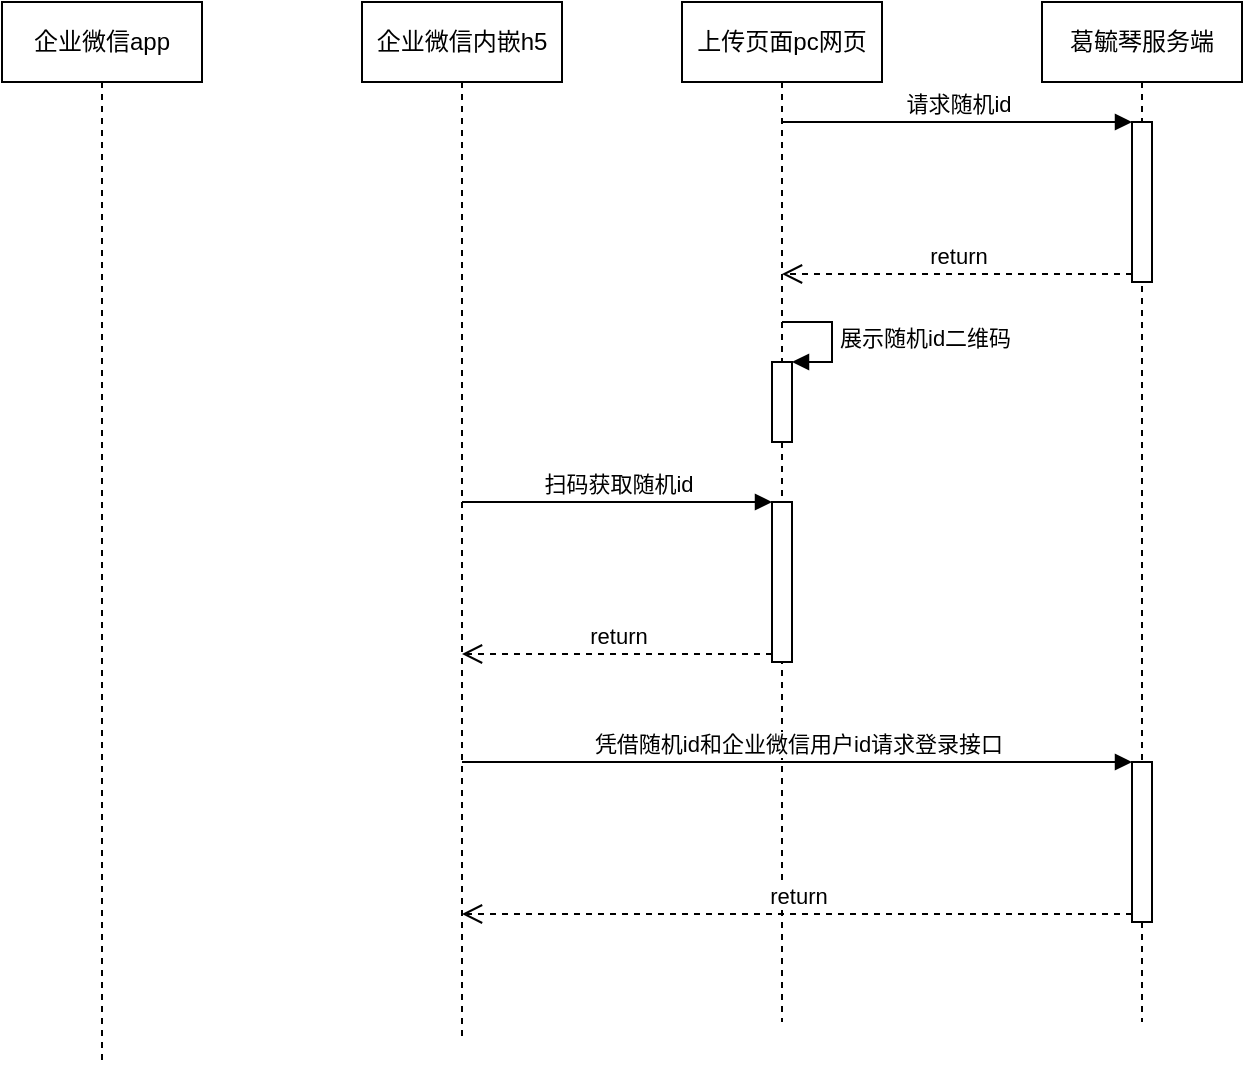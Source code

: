 <mxfile version="14.3.1" type="github"><diagram id="8QngfO2jfq1yXHo2Kiuy" name="Page-1"><mxGraphModel dx="1422" dy="794" grid="1" gridSize="10" guides="1" tooltips="1" connect="1" arrows="1" fold="1" page="1" pageScale="1" pageWidth="827" pageHeight="1169" math="0" shadow="0"><root><mxCell id="0"/><mxCell id="1" parent="0"/><mxCell id="4JyuqKB_yBg2ffU73J77-5" value="&lt;span&gt;企业微信app&lt;/span&gt;" style="shape=umlLifeline;perimeter=lifelinePerimeter;whiteSpace=wrap;html=1;container=1;collapsible=0;recursiveResize=0;outlineConnect=0;" vertex="1" parent="1"><mxGeometry x="150" y="280" width="100" height="530" as="geometry"/></mxCell><mxCell id="4JyuqKB_yBg2ffU73J77-6" value="&lt;span&gt;企业微信内嵌h5&lt;/span&gt;" style="shape=umlLifeline;perimeter=lifelinePerimeter;whiteSpace=wrap;html=1;container=1;collapsible=0;recursiveResize=0;outlineConnect=0;" vertex="1" parent="1"><mxGeometry x="330" y="280" width="100" height="520" as="geometry"/></mxCell><mxCell id="4JyuqKB_yBg2ffU73J77-7" value="&lt;span&gt;上传页面pc网页&lt;/span&gt;" style="shape=umlLifeline;perimeter=lifelinePerimeter;whiteSpace=wrap;html=1;container=1;collapsible=0;recursiveResize=0;outlineConnect=0;" vertex="1" parent="1"><mxGeometry x="490" y="280" width="100" height="510" as="geometry"/></mxCell><mxCell id="4JyuqKB_yBg2ffU73J77-14" value="" style="html=1;points=[];perimeter=orthogonalPerimeter;" vertex="1" parent="4JyuqKB_yBg2ffU73J77-7"><mxGeometry x="45" y="180" width="10" height="40" as="geometry"/></mxCell><mxCell id="4JyuqKB_yBg2ffU73J77-15" value="展示随机id二维码" style="edgeStyle=orthogonalEdgeStyle;html=1;align=left;spacingLeft=2;endArrow=block;rounded=0;entryX=1;entryY=0;" edge="1" target="4JyuqKB_yBg2ffU73J77-14" parent="4JyuqKB_yBg2ffU73J77-7"><mxGeometry relative="1" as="geometry"><mxPoint x="50" y="160" as="sourcePoint"/><Array as="points"><mxPoint x="75" y="160"/></Array></mxGeometry></mxCell><mxCell id="4JyuqKB_yBg2ffU73J77-16" value="" style="html=1;points=[];perimeter=orthogonalPerimeter;" vertex="1" parent="4JyuqKB_yBg2ffU73J77-7"><mxGeometry x="45" y="250" width="10" height="80" as="geometry"/></mxCell><mxCell id="4JyuqKB_yBg2ffU73J77-8" value="&lt;span&gt;葛毓琴服务端&lt;/span&gt;" style="shape=umlLifeline;perimeter=lifelinePerimeter;whiteSpace=wrap;html=1;container=1;collapsible=0;recursiveResize=0;outlineConnect=0;" vertex="1" parent="1"><mxGeometry x="670" y="280" width="100" height="510" as="geometry"/></mxCell><mxCell id="4JyuqKB_yBg2ffU73J77-11" value="" style="html=1;points=[];perimeter=orthogonalPerimeter;" vertex="1" parent="4JyuqKB_yBg2ffU73J77-8"><mxGeometry x="45" y="60" width="10" height="80" as="geometry"/></mxCell><mxCell id="4JyuqKB_yBg2ffU73J77-19" value="" style="html=1;points=[];perimeter=orthogonalPerimeter;" vertex="1" parent="4JyuqKB_yBg2ffU73J77-8"><mxGeometry x="45" y="380" width="10" height="80" as="geometry"/></mxCell><mxCell id="4JyuqKB_yBg2ffU73J77-12" value="请求随机id" style="html=1;verticalAlign=bottom;endArrow=block;entryX=0;entryY=0;" edge="1" target="4JyuqKB_yBg2ffU73J77-11" parent="1" source="4JyuqKB_yBg2ffU73J77-7"><mxGeometry relative="1" as="geometry"><mxPoint x="645" y="340" as="sourcePoint"/></mxGeometry></mxCell><mxCell id="4JyuqKB_yBg2ffU73J77-13" value="return" style="html=1;verticalAlign=bottom;endArrow=open;dashed=1;endSize=8;exitX=0;exitY=0.95;" edge="1" source="4JyuqKB_yBg2ffU73J77-11" parent="1" target="4JyuqKB_yBg2ffU73J77-7"><mxGeometry relative="1" as="geometry"><mxPoint x="645" y="416" as="targetPoint"/></mxGeometry></mxCell><mxCell id="4JyuqKB_yBg2ffU73J77-17" value="扫码获取随机id" style="html=1;verticalAlign=bottom;endArrow=block;entryX=0;entryY=0;" edge="1" target="4JyuqKB_yBg2ffU73J77-16" parent="1" source="4JyuqKB_yBg2ffU73J77-6"><mxGeometry relative="1" as="geometry"><mxPoint x="465" y="530" as="sourcePoint"/></mxGeometry></mxCell><mxCell id="4JyuqKB_yBg2ffU73J77-18" value="return" style="html=1;verticalAlign=bottom;endArrow=open;dashed=1;endSize=8;exitX=0;exitY=0.95;" edge="1" source="4JyuqKB_yBg2ffU73J77-16" parent="1" target="4JyuqKB_yBg2ffU73J77-6"><mxGeometry relative="1" as="geometry"><mxPoint x="465" y="606" as="targetPoint"/></mxGeometry></mxCell><mxCell id="4JyuqKB_yBg2ffU73J77-20" value="凭借随机id和企业微信用户id请求登录接口" style="html=1;verticalAlign=bottom;endArrow=block;entryX=0;entryY=0;" edge="1" target="4JyuqKB_yBg2ffU73J77-19" parent="1" source="4JyuqKB_yBg2ffU73J77-6"><mxGeometry relative="1" as="geometry"><mxPoint x="645" y="660" as="sourcePoint"/></mxGeometry></mxCell><mxCell id="4JyuqKB_yBg2ffU73J77-21" value="return" style="html=1;verticalAlign=bottom;endArrow=open;dashed=1;endSize=8;exitX=0;exitY=0.95;" edge="1" source="4JyuqKB_yBg2ffU73J77-19" parent="1" target="4JyuqKB_yBg2ffU73J77-6"><mxGeometry relative="1" as="geometry"><mxPoint x="645" y="736" as="targetPoint"/></mxGeometry></mxCell></root></mxGraphModel></diagram></mxfile>
